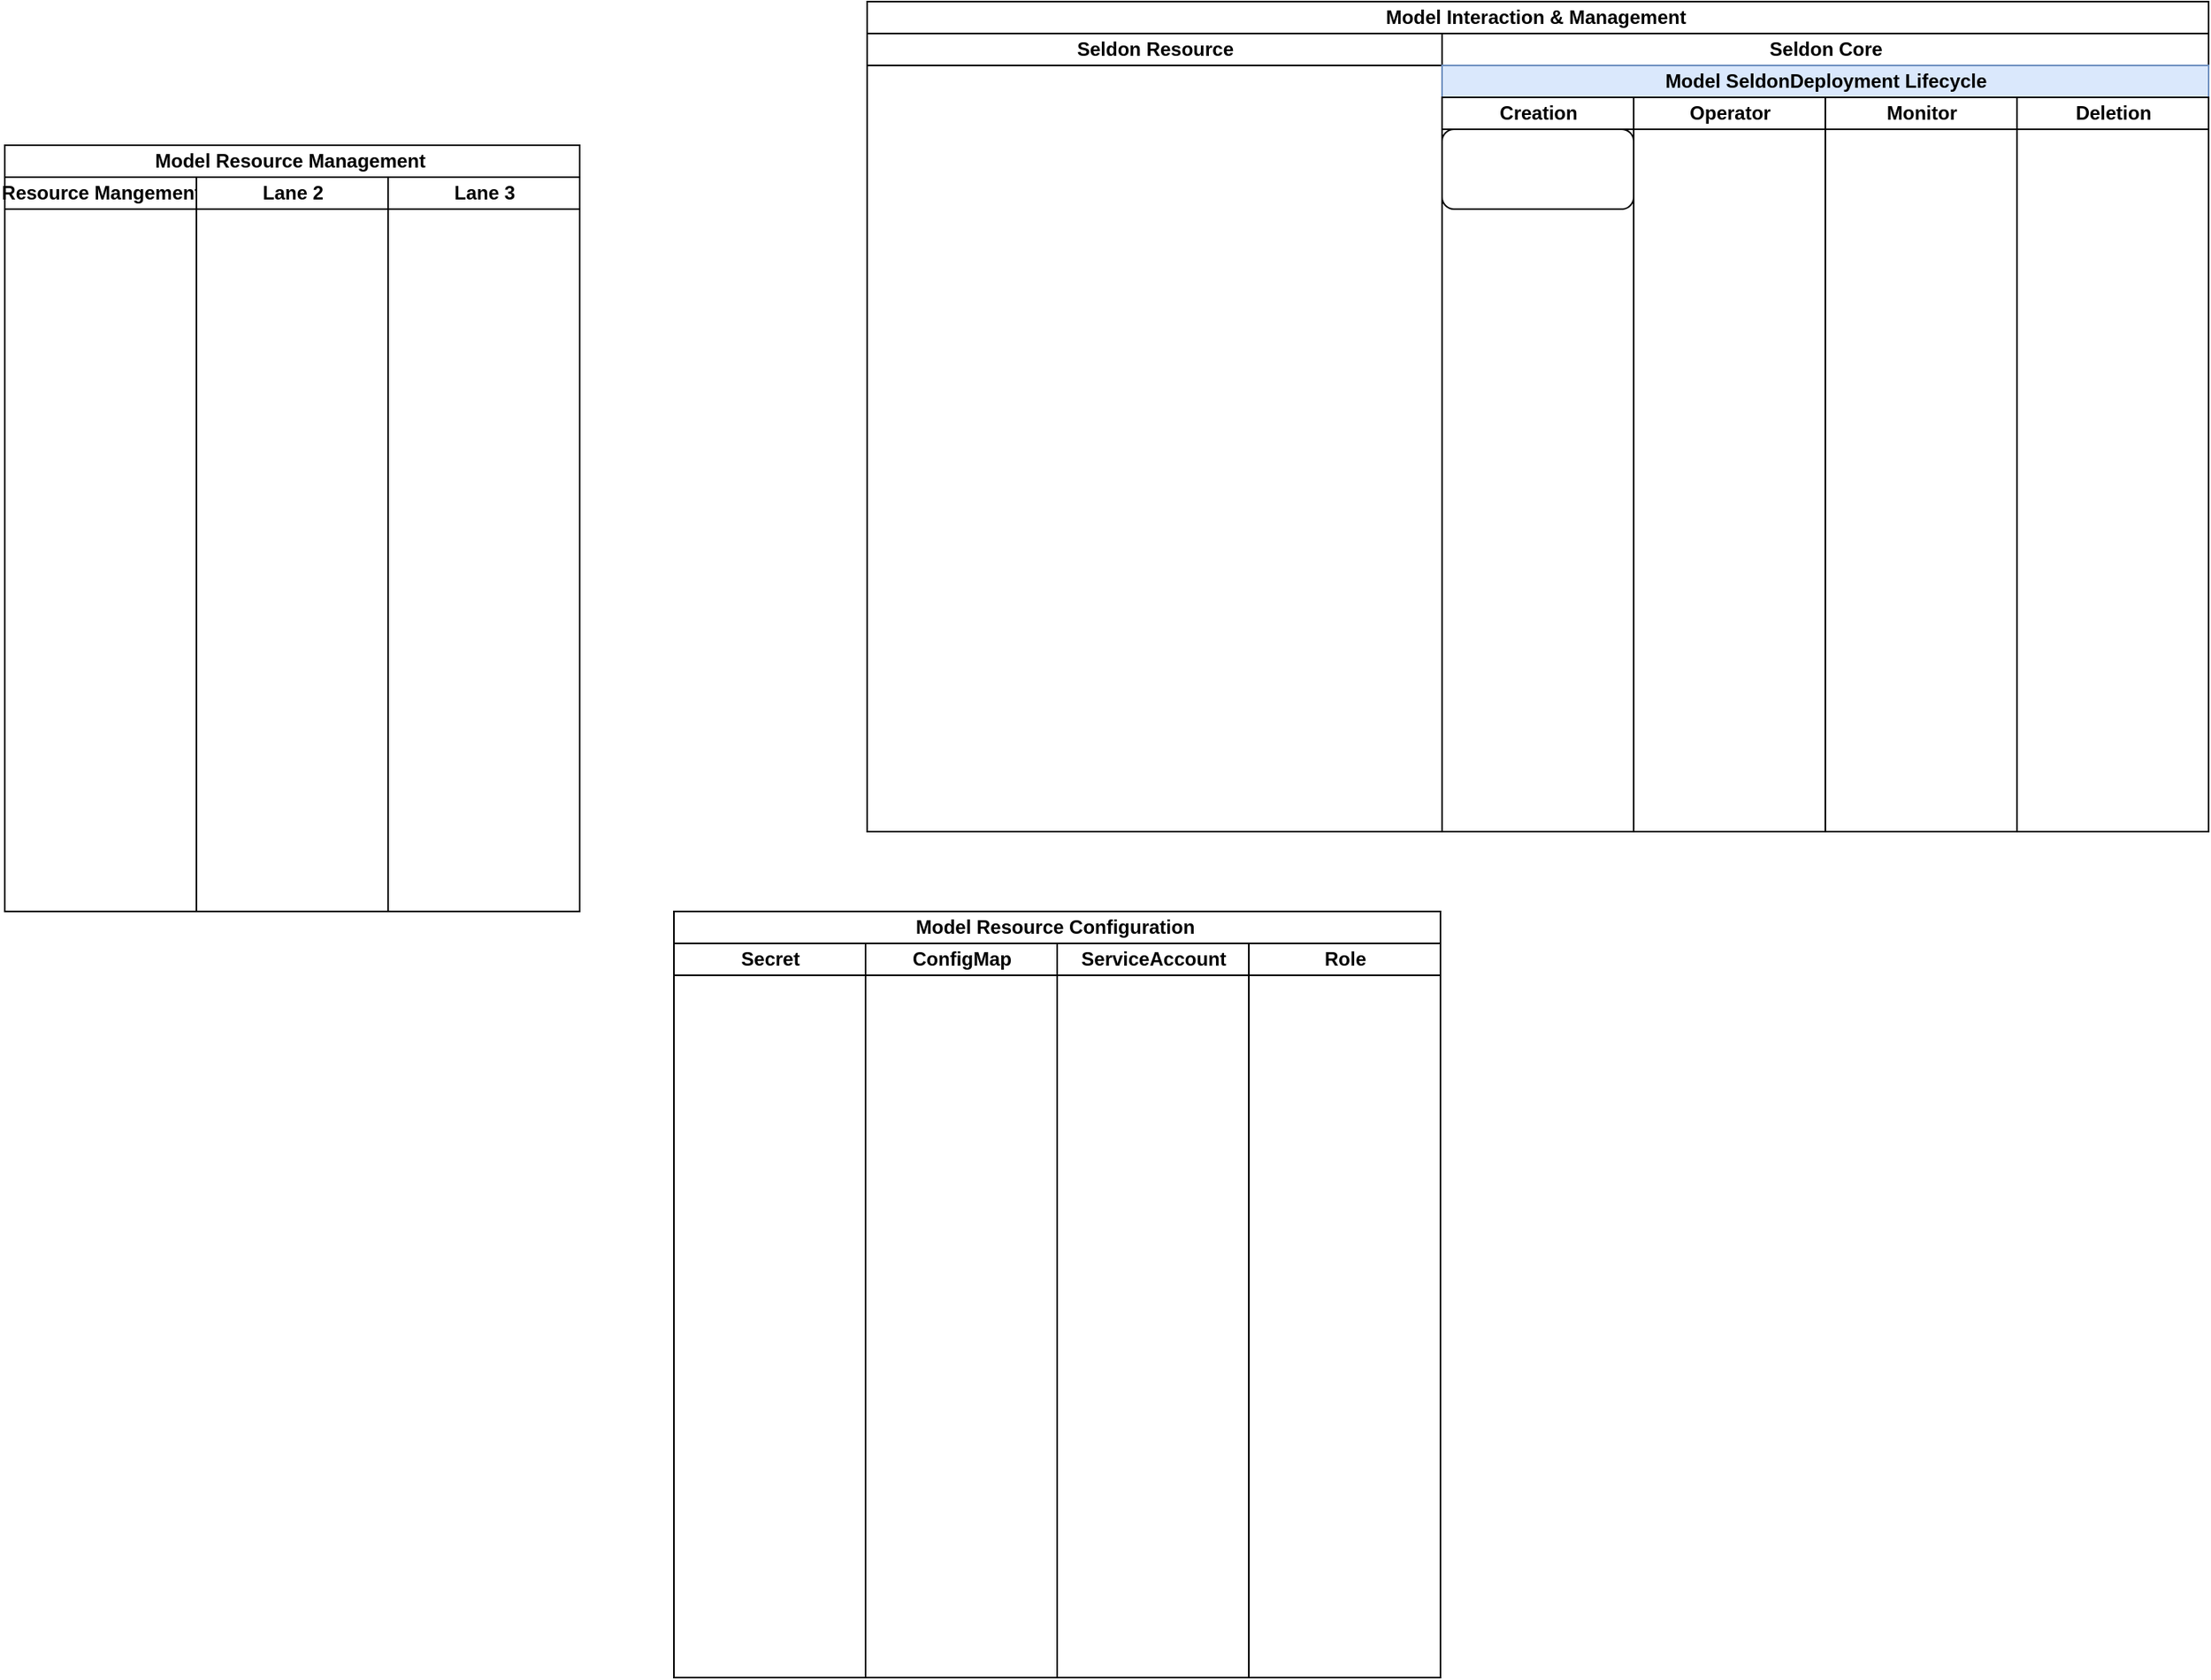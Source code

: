 <mxfile version="20.6.2" type="github" pages="2">
  <diagram id="vGSsd8pcp9Vny-MlBKTw" name="Page-1">
    <mxGraphModel dx="1426" dy="737" grid="1" gridSize="10" guides="1" tooltips="1" connect="1" arrows="1" fold="1" page="1" pageScale="1" pageWidth="1169" pageHeight="827" math="0" shadow="0">
      <root>
        <mxCell id="0" />
        <mxCell id="1" parent="0" />
        <mxCell id="URQGrf1QsGIIg5rgwLao-15" value="Model Interaction &amp;amp; Management&amp;nbsp;" style="swimlane;childLayout=stackLayout;resizeParent=1;resizeParentMax=0;startSize=20;html=1;" vertex="1" parent="1">
          <mxGeometry x="960" y="60" width="840" height="520" as="geometry" />
        </mxCell>
        <mxCell id="URQGrf1QsGIIg5rgwLao-16" value="Seldon Resource" style="swimlane;startSize=20;html=1;" vertex="1" parent="URQGrf1QsGIIg5rgwLao-15">
          <mxGeometry y="20" width="360" height="500" as="geometry">
            <mxRectangle y="20" width="50" height="500" as="alternateBounds" />
          </mxGeometry>
        </mxCell>
        <mxCell id="URQGrf1QsGIIg5rgwLao-23" value="Seldon Core" style="swimlane;startSize=20;html=1;" vertex="1" parent="URQGrf1QsGIIg5rgwLao-15">
          <mxGeometry x="360" y="20" width="480" height="500" as="geometry" />
        </mxCell>
        <mxCell id="URQGrf1QsGIIg5rgwLao-1" value="Model SeldonDeployment Lifecycle" style="swimlane;childLayout=stackLayout;resizeParent=1;resizeParentMax=0;startSize=20;html=1;fillColor=#dae8fc;strokeColor=#6c8ebf;" vertex="1" parent="URQGrf1QsGIIg5rgwLao-23">
          <mxGeometry y="20" width="480" height="480" as="geometry" />
        </mxCell>
        <mxCell id="URQGrf1QsGIIg5rgwLao-2" value="Creation" style="swimlane;startSize=20;html=1;" vertex="1" parent="URQGrf1QsGIIg5rgwLao-1">
          <mxGeometry y="20" width="120" height="460" as="geometry" />
        </mxCell>
        <mxCell id="URQGrf1QsGIIg5rgwLao-13" value="" style="rounded=1;whiteSpace=wrap;html=1;" vertex="1" parent="URQGrf1QsGIIg5rgwLao-2">
          <mxGeometry y="20" width="120" height="50" as="geometry" />
        </mxCell>
        <mxCell id="URQGrf1QsGIIg5rgwLao-3" value="Operator" style="swimlane;startSize=20;html=1;" vertex="1" parent="URQGrf1QsGIIg5rgwLao-1">
          <mxGeometry x="120" y="20" width="120" height="460" as="geometry" />
        </mxCell>
        <mxCell id="URQGrf1QsGIIg5rgwLao-4" value="Monitor" style="swimlane;startSize=20;html=1;" vertex="1" parent="URQGrf1QsGIIg5rgwLao-1">
          <mxGeometry x="240" y="20" width="120" height="460" as="geometry" />
        </mxCell>
        <mxCell id="URQGrf1QsGIIg5rgwLao-5" value="Deletion" style="swimlane;startSize=20;html=1;" vertex="1" parent="URQGrf1QsGIIg5rgwLao-1">
          <mxGeometry x="360" y="20" width="120" height="460" as="geometry" />
        </mxCell>
        <mxCell id="URQGrf1QsGIIg5rgwLao-30" value="Model Resource Management&amp;nbsp;" style="swimlane;childLayout=stackLayout;resizeParent=1;resizeParentMax=0;startSize=20;html=1;" vertex="1" parent="1">
          <mxGeometry x="420.0" y="150" width="360" height="480" as="geometry" />
        </mxCell>
        <mxCell id="URQGrf1QsGIIg5rgwLao-31" value="Resource Mangement" style="swimlane;startSize=20;html=1;" vertex="1" parent="URQGrf1QsGIIg5rgwLao-30">
          <mxGeometry y="20" width="120" height="460" as="geometry" />
        </mxCell>
        <mxCell id="URQGrf1QsGIIg5rgwLao-32" value="Lane 2" style="swimlane;startSize=20;html=1;" vertex="1" parent="URQGrf1QsGIIg5rgwLao-30">
          <mxGeometry x="120" y="20" width="120" height="460" as="geometry" />
        </mxCell>
        <mxCell id="URQGrf1QsGIIg5rgwLao-33" value="Lane 3" style="swimlane;startSize=20;html=1;" vertex="1" parent="URQGrf1QsGIIg5rgwLao-30">
          <mxGeometry x="240" y="20" width="120" height="460" as="geometry" />
        </mxCell>
        <mxCell id="URQGrf1QsGIIg5rgwLao-19" value="Model Resource Configuration&amp;nbsp;" style="swimlane;childLayout=stackLayout;resizeParent=1;resizeParentMax=0;startSize=20;html=1;" vertex="1" parent="1">
          <mxGeometry x="839" y="630" width="480" height="480" as="geometry" />
        </mxCell>
        <mxCell id="URQGrf1QsGIIg5rgwLao-20" value="Secret" style="swimlane;startSize=20;html=1;" vertex="1" parent="URQGrf1QsGIIg5rgwLao-19">
          <mxGeometry y="20" width="120" height="460" as="geometry" />
        </mxCell>
        <mxCell id="URQGrf1QsGIIg5rgwLao-21" value="ConfigMap" style="swimlane;startSize=20;html=1;" vertex="1" parent="URQGrf1QsGIIg5rgwLao-19">
          <mxGeometry x="120" y="20" width="120" height="460" as="geometry" />
        </mxCell>
        <mxCell id="URQGrf1QsGIIg5rgwLao-22" value="ServiceAccount" style="swimlane;startSize=20;html=1;" vertex="1" parent="URQGrf1QsGIIg5rgwLao-19">
          <mxGeometry x="240" y="20" width="120" height="460" as="geometry" />
        </mxCell>
        <mxCell id="URQGrf1QsGIIg5rgwLao-36" value="Role" style="swimlane;startSize=20;html=1;" vertex="1" parent="URQGrf1QsGIIg5rgwLao-19">
          <mxGeometry x="360" y="20" width="120" height="460" as="geometry" />
        </mxCell>
      </root>
    </mxGraphModel>
  </diagram>
  <diagram id="Kj95uplJEYTW5s3c2o3Y" name="Page-2">
    <mxGraphModel dx="1426" dy="737" grid="1" gridSize="10" guides="1" tooltips="1" connect="1" arrows="1" fold="1" page="1" pageScale="1" pageWidth="1169" pageHeight="827" math="0" shadow="0">
      <root>
        <mxCell id="0" />
        <mxCell id="1" parent="0" />
      </root>
    </mxGraphModel>
  </diagram>
</mxfile>
